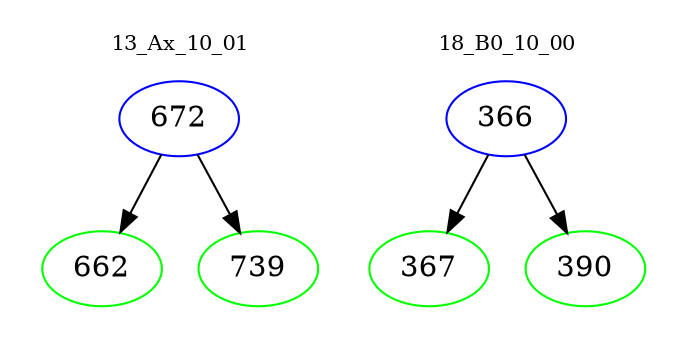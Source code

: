 digraph{
subgraph cluster_0 {
color = white
label = "13_Ax_10_01";
fontsize=10;
T0_672 [label="672", color="blue"]
T0_672 -> T0_662 [color="black"]
T0_662 [label="662", color="green"]
T0_672 -> T0_739 [color="black"]
T0_739 [label="739", color="green"]
}
subgraph cluster_1 {
color = white
label = "18_B0_10_00";
fontsize=10;
T1_366 [label="366", color="blue"]
T1_366 -> T1_367 [color="black"]
T1_367 [label="367", color="green"]
T1_366 -> T1_390 [color="black"]
T1_390 [label="390", color="green"]
}
}
